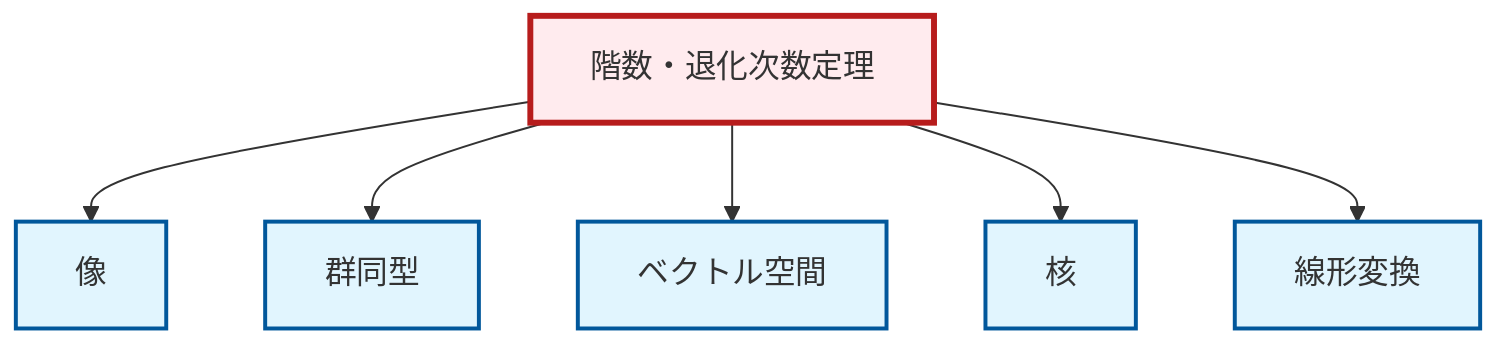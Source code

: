 graph TD
    classDef definition fill:#e1f5fe,stroke:#01579b,stroke-width:2px
    classDef theorem fill:#f3e5f5,stroke:#4a148c,stroke-width:2px
    classDef axiom fill:#fff3e0,stroke:#e65100,stroke-width:2px
    classDef example fill:#e8f5e9,stroke:#1b5e20,stroke-width:2px
    classDef current fill:#ffebee,stroke:#b71c1c,stroke-width:3px
    def-isomorphism["群同型"]:::definition
    def-kernel["核"]:::definition
    thm-rank-nullity["階数・退化次数定理"]:::theorem
    def-vector-space["ベクトル空間"]:::definition
    def-image["像"]:::definition
    def-linear-transformation["線形変換"]:::definition
    thm-rank-nullity --> def-image
    thm-rank-nullity --> def-isomorphism
    thm-rank-nullity --> def-vector-space
    thm-rank-nullity --> def-kernel
    thm-rank-nullity --> def-linear-transformation
    class thm-rank-nullity current